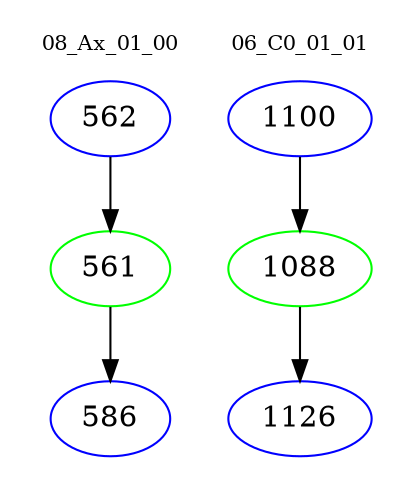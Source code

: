 digraph{
subgraph cluster_0 {
color = white
label = "08_Ax_01_00";
fontsize=10;
T0_562 [label="562", color="blue"]
T0_562 -> T0_561 [color="black"]
T0_561 [label="561", color="green"]
T0_561 -> T0_586 [color="black"]
T0_586 [label="586", color="blue"]
}
subgraph cluster_1 {
color = white
label = "06_C0_01_01";
fontsize=10;
T1_1100 [label="1100", color="blue"]
T1_1100 -> T1_1088 [color="black"]
T1_1088 [label="1088", color="green"]
T1_1088 -> T1_1126 [color="black"]
T1_1126 [label="1126", color="blue"]
}
}
